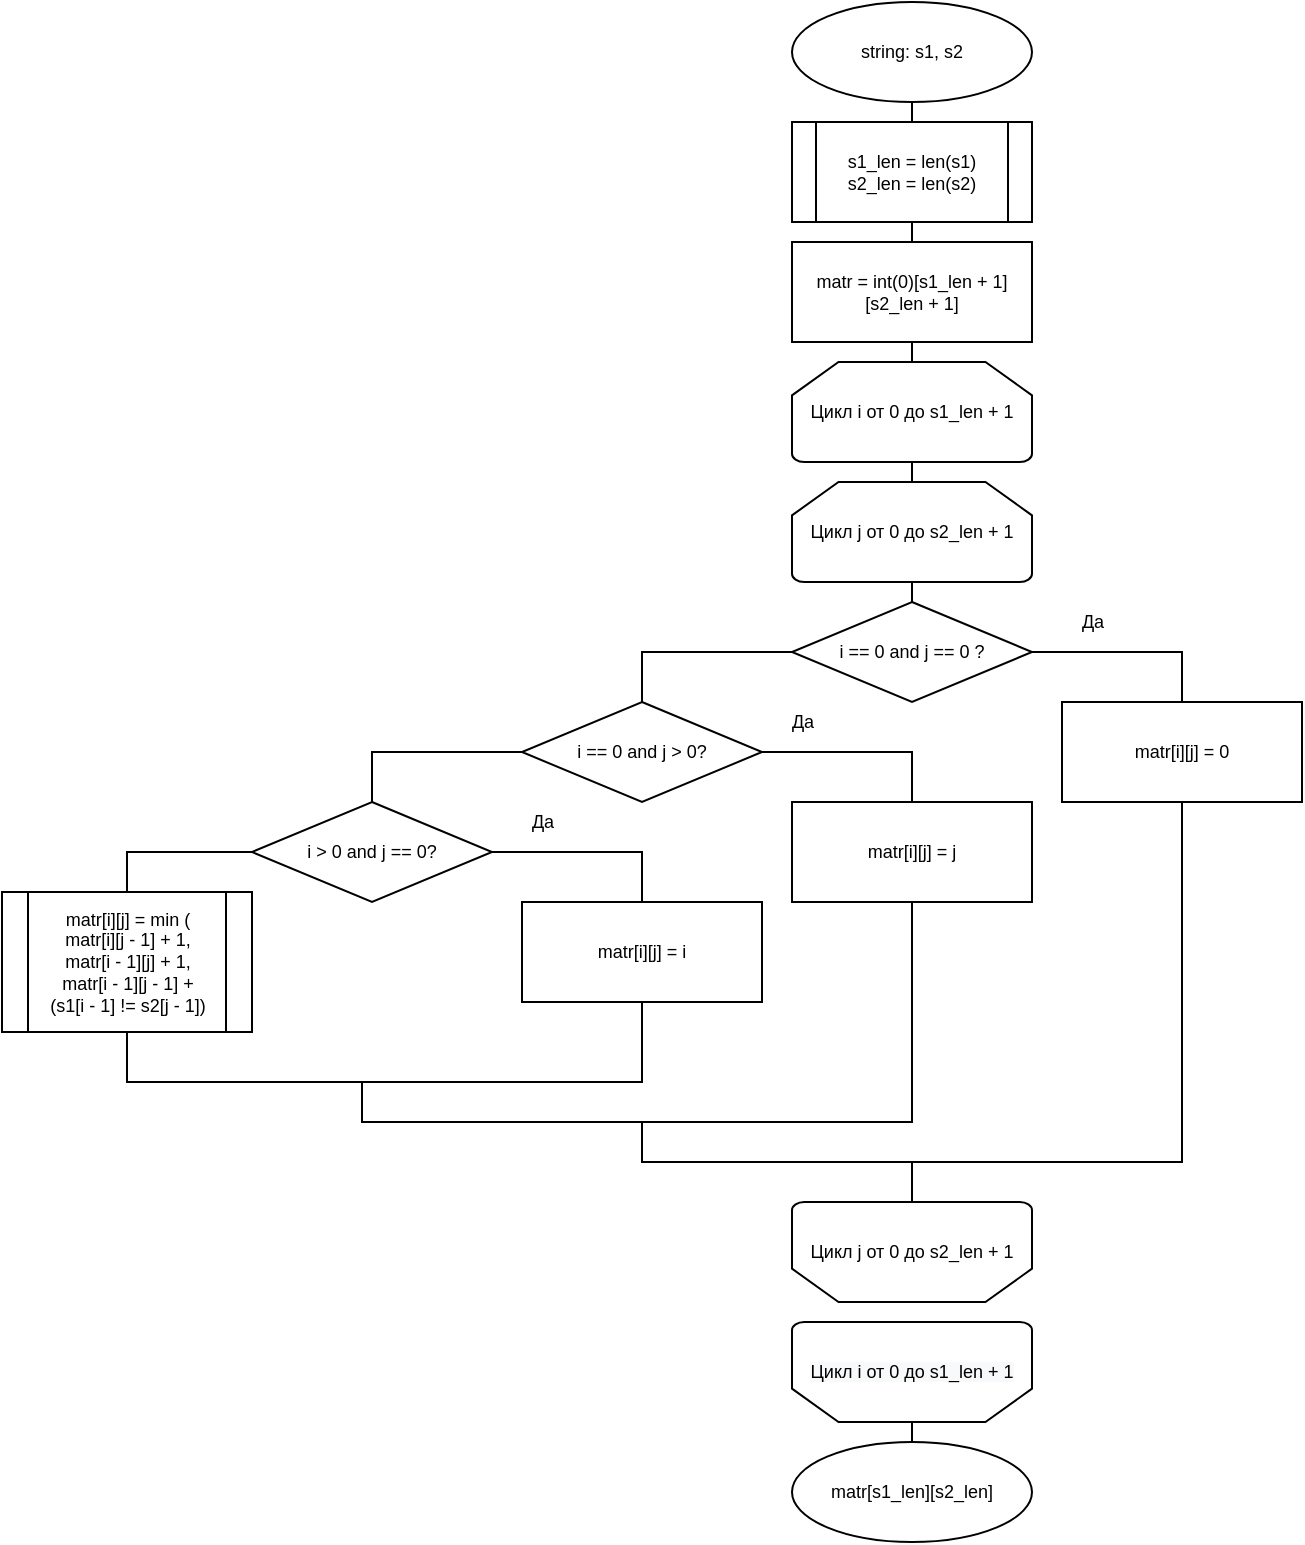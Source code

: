 <mxfile version="20.4.0" type="device" pages="4"><diagram id="HmvC9kez2Muzj7afJFba" name="l"><mxGraphModel dx="862" dy="1180" grid="1" gridSize="10" guides="1" tooltips="1" connect="1" arrows="1" fold="1" page="1" pageScale="1" pageWidth="827" pageHeight="1169" math="0" shadow="0"><root><mxCell id="0"/><mxCell id="1" parent="0"/><mxCell id="B4gknTY8JxjXSTLJaj7V-1" value="string: s1, s2" style="ellipse;whiteSpace=wrap;html=1;fontSize=9;" vertex="1" parent="1"><mxGeometry x="445" y="60" width="120" height="50" as="geometry"/></mxCell><mxCell id="B4gknTY8JxjXSTLJaj7V-2" style="edgeStyle=orthogonalEdgeStyle;rounded=0;orthogonalLoop=1;jettySize=auto;html=1;entryX=0.5;entryY=0;entryDx=0;entryDy=0;endArrow=none;endFill=0;fontSize=9;" edge="1" parent="1" source="B4gknTY8JxjXSTLJaj7V-3" target="B4gknTY8JxjXSTLJaj7V-4"><mxGeometry relative="1" as="geometry"/></mxCell><mxCell id="B4gknTY8JxjXSTLJaj7V-3" value="i == 0 and j&amp;nbsp;== 0 ?" style="rhombus;whiteSpace=wrap;html=1;fontSize=9;" vertex="1" parent="1"><mxGeometry x="445" y="360" width="120" height="50" as="geometry"/></mxCell><mxCell id="B4gknTY8JxjXSTLJaj7V-4" value="i == 0 and j &amp;gt; 0?" style="rhombus;whiteSpace=wrap;html=1;fontSize=9;" vertex="1" parent="1"><mxGeometry x="310" y="410" width="120" height="50" as="geometry"/></mxCell><mxCell id="B4gknTY8JxjXSTLJaj7V-5" value="matr[i][j]&amp;nbsp;= 0" style="rounded=0;whiteSpace=wrap;html=1;fontSize=9;" vertex="1" parent="1"><mxGeometry x="580" y="410" width="120" height="50" as="geometry"/></mxCell><mxCell id="B4gknTY8JxjXSTLJaj7V-6" value="matr[i][j]&amp;nbsp;= j" style="rounded=0;whiteSpace=wrap;html=1;fontSize=9;" vertex="1" parent="1"><mxGeometry x="445" y="460" width="120" height="50" as="geometry"/></mxCell><mxCell id="B4gknTY8JxjXSTLJaj7V-7" value="i &amp;gt; 0 and j&amp;nbsp;== 0?" style="rhombus;whiteSpace=wrap;html=1;fontSize=9;" vertex="1" parent="1"><mxGeometry x="175" y="460" width="120" height="50" as="geometry"/></mxCell><mxCell id="B4gknTY8JxjXSTLJaj7V-8" value="matr[i][j] = i" style="rounded=0;whiteSpace=wrap;html=1;fontSize=9;" vertex="1" parent="1"><mxGeometry x="310" y="510" width="120" height="50" as="geometry"/></mxCell><mxCell id="VLWC48vnm1ez3_X85vS4-1" style="edgeStyle=orthogonalEdgeStyle;rounded=0;orthogonalLoop=1;jettySize=auto;html=1;exitX=0.5;exitY=1;exitDx=0;exitDy=0;endArrow=none;endFill=0;" edge="1" parent="1" source="B4gknTY8JxjXSTLJaj7V-9"><mxGeometry relative="1" as="geometry"><mxPoint x="210" y="600" as="targetPoint"/><Array as="points"><mxPoint x="112" y="600"/></Array></mxGeometry></mxCell><mxCell id="B4gknTY8JxjXSTLJaj7V-9" value="matr[i][j] = min (&lt;br style=&quot;font-size: 9px;&quot;&gt;matr[i][j - 1] + 1,&lt;br style=&quot;font-size: 9px;&quot;&gt;matr[i - 1][j]&amp;nbsp;+ 1,&lt;br style=&quot;font-size: 9px;&quot;&gt;matr[i - 1][j - 1] +&lt;br style=&quot;font-size: 9px;&quot;&gt;(s1[i - 1] != s2[j - 1])" style="shape=process;whiteSpace=wrap;html=1;backgroundOutline=1;fontSize=9;" vertex="1" parent="1"><mxGeometry x="50" y="505" width="125" height="70" as="geometry"/></mxCell><mxCell id="B4gknTY8JxjXSTLJaj7V-10" value="" style="endArrow=none;html=1;entryX=0.5;entryY=1;entryDx=0;entryDy=0;exitX=0.5;exitY=0;exitDx=0;exitDy=0;edgeStyle=orthogonalEdgeStyle;fontSize=9;" edge="1" parent="1" source="B4gknTY8JxjXSTLJaj7V-11"><mxGeometry width="50" height="50" relative="1" as="geometry"><mxPoint x="505" y="240" as="sourcePoint"/><mxPoint x="505" y="110" as="targetPoint"/></mxGeometry></mxCell><mxCell id="B4gknTY8JxjXSTLJaj7V-11" value="s1_len = len(s1)&lt;br style=&quot;font-size: 9px;&quot;&gt;s2_len = len(s2)" style="shape=process;whiteSpace=wrap;html=1;backgroundOutline=1;fontSize=9;" vertex="1" parent="1"><mxGeometry x="445" y="120" width="120" height="50" as="geometry"/></mxCell><mxCell id="B4gknTY8JxjXSTLJaj7V-12" value="" style="endArrow=none;html=1;entryX=0.5;entryY=1;entryDx=0;entryDy=0;exitX=0.5;exitY=0;exitDx=0;exitDy=0;edgeStyle=orthogonalEdgeStyle;fontSize=9;" edge="1" parent="1" source="B4gknTY8JxjXSTLJaj7V-27" target="B4gknTY8JxjXSTLJaj7V-11"><mxGeometry width="50" height="50" relative="1" as="geometry"><mxPoint x="505" y="240" as="sourcePoint"/><mxPoint x="505" y="170" as="targetPoint"/></mxGeometry></mxCell><mxCell id="B4gknTY8JxjXSTLJaj7V-13" value="matr[s1_len][s2_len]" style="ellipse;whiteSpace=wrap;html=1;fontSize=9;" vertex="1" parent="1"><mxGeometry x="445" y="780" width="120" height="50" as="geometry"/></mxCell><mxCell id="B4gknTY8JxjXSTLJaj7V-14" style="edgeStyle=orthogonalEdgeStyle;rounded=0;orthogonalLoop=1;jettySize=auto;html=1;entryX=0.5;entryY=0;entryDx=0;entryDy=0;endArrow=none;endFill=0;exitX=0;exitY=0.5;exitDx=0;exitDy=0;fontSize=9;" edge="1" parent="1" source="B4gknTY8JxjXSTLJaj7V-4" target="B4gknTY8JxjXSTLJaj7V-7"><mxGeometry relative="1" as="geometry"><mxPoint x="455" y="395" as="sourcePoint"/><mxPoint x="380" y="420" as="targetPoint"/></mxGeometry></mxCell><mxCell id="B4gknTY8JxjXSTLJaj7V-15" style="edgeStyle=orthogonalEdgeStyle;rounded=0;orthogonalLoop=1;jettySize=auto;html=1;entryX=0.5;entryY=0;entryDx=0;entryDy=0;endArrow=none;endFill=0;exitX=0;exitY=0.5;exitDx=0;exitDy=0;fontSize=9;" edge="1" parent="1" source="B4gknTY8JxjXSTLJaj7V-7" target="B4gknTY8JxjXSTLJaj7V-9"><mxGeometry relative="1" as="geometry"><mxPoint x="465" y="405" as="sourcePoint"/><mxPoint x="390" y="430" as="targetPoint"/></mxGeometry></mxCell><mxCell id="B4gknTY8JxjXSTLJaj7V-16" style="edgeStyle=orthogonalEdgeStyle;rounded=0;orthogonalLoop=1;jettySize=auto;html=1;entryX=0.5;entryY=0;entryDx=0;entryDy=0;endArrow=none;endFill=0;exitX=1;exitY=0.5;exitDx=0;exitDy=0;fontSize=9;" edge="1" parent="1" source="B4gknTY8JxjXSTLJaj7V-3" target="B4gknTY8JxjXSTLJaj7V-5"><mxGeometry relative="1" as="geometry"><mxPoint x="475" y="415" as="sourcePoint"/><mxPoint x="400" y="440" as="targetPoint"/></mxGeometry></mxCell><mxCell id="B4gknTY8JxjXSTLJaj7V-17" style="edgeStyle=orthogonalEdgeStyle;rounded=0;orthogonalLoop=1;jettySize=auto;html=1;entryX=1;entryY=0.5;entryDx=0;entryDy=0;endArrow=none;endFill=0;exitX=0.5;exitY=0;exitDx=0;exitDy=0;fontSize=9;" edge="1" parent="1" source="B4gknTY8JxjXSTLJaj7V-6" target="B4gknTY8JxjXSTLJaj7V-4"><mxGeometry relative="1" as="geometry"><mxPoint x="485" y="425" as="sourcePoint"/><mxPoint x="410" y="450" as="targetPoint"/></mxGeometry></mxCell><mxCell id="B4gknTY8JxjXSTLJaj7V-18" style="edgeStyle=orthogonalEdgeStyle;rounded=0;orthogonalLoop=1;jettySize=auto;html=1;entryX=1;entryY=0.5;entryDx=0;entryDy=0;endArrow=none;endFill=0;exitX=0.5;exitY=0;exitDx=0;exitDy=0;fontSize=9;" edge="1" parent="1" source="B4gknTY8JxjXSTLJaj7V-8" target="B4gknTY8JxjXSTLJaj7V-7"><mxGeometry relative="1" as="geometry"><mxPoint x="495" y="435" as="sourcePoint"/><mxPoint x="420" y="460" as="targetPoint"/></mxGeometry></mxCell><mxCell id="B4gknTY8JxjXSTLJaj7V-19" style="edgeStyle=orthogonalEdgeStyle;rounded=0;orthogonalLoop=1;jettySize=auto;html=1;endArrow=none;endFill=0;exitX=0.5;exitY=1;exitDx=0;exitDy=0;fontSize=9;" edge="1" parent="1" source="B4gknTY8JxjXSTLJaj7V-6"><mxGeometry relative="1" as="geometry"><mxPoint x="545" y="485" as="sourcePoint"/><mxPoint x="230" y="600" as="targetPoint"/><Array as="points"><mxPoint x="505" y="620"/></Array></mxGeometry></mxCell><mxCell id="B4gknTY8JxjXSTLJaj7V-20" style="edgeStyle=orthogonalEdgeStyle;rounded=0;orthogonalLoop=1;jettySize=auto;html=1;entryX=0.5;entryY=1;entryDx=0;entryDy=0;endArrow=none;endFill=0;fontSize=9;" edge="1" parent="1" target="B4gknTY8JxjXSTLJaj7V-8"><mxGeometry relative="1" as="geometry"><mxPoint x="205" y="600" as="sourcePoint"/><mxPoint x="480" y="520" as="targetPoint"/><Array as="points"><mxPoint x="370" y="600"/></Array></mxGeometry></mxCell><mxCell id="B4gknTY8JxjXSTLJaj7V-22" style="edgeStyle=orthogonalEdgeStyle;rounded=0;orthogonalLoop=1;jettySize=auto;html=1;endArrow=none;endFill=0;exitX=0.5;exitY=1;exitDx=0;exitDy=0;fontSize=9;" edge="1" parent="1" source="B4gknTY8JxjXSTLJaj7V-5"><mxGeometry relative="1" as="geometry"><mxPoint x="585" y="525" as="sourcePoint"/><mxPoint x="410" y="620" as="targetPoint"/><Array as="points"><mxPoint x="640" y="640"/><mxPoint x="370" y="640"/><mxPoint x="370" y="620"/></Array></mxGeometry></mxCell><mxCell id="B4gknTY8JxjXSTLJaj7V-23" value="Да" style="text;html=1;align=center;verticalAlign=middle;resizable=0;points=[];autosize=1;fontSize=9;" vertex="1" parent="1"><mxGeometry x="580" y="360" width="30" height="20" as="geometry"/></mxCell><mxCell id="B4gknTY8JxjXSTLJaj7V-24" value="Да" style="text;html=1;align=center;verticalAlign=middle;resizable=0;points=[];autosize=1;fontSize=9;" vertex="1" parent="1"><mxGeometry x="435" y="410" width="30" height="20" as="geometry"/></mxCell><mxCell id="B4gknTY8JxjXSTLJaj7V-25" value="Да" style="text;html=1;align=center;verticalAlign=middle;resizable=0;points=[];autosize=1;fontSize=9;" vertex="1" parent="1"><mxGeometry x="305" y="460" width="30" height="20" as="geometry"/></mxCell><mxCell id="VLWC48vnm1ez3_X85vS4-2" style="edgeStyle=orthogonalEdgeStyle;rounded=0;orthogonalLoop=1;jettySize=auto;html=1;exitX=0.5;exitY=1;exitDx=0;exitDy=0;exitPerimeter=0;endArrow=none;endFill=0;" edge="1" parent="1" source="B4gknTY8JxjXSTLJaj7V-26"><mxGeometry relative="1" as="geometry"><mxPoint x="505" y="640" as="targetPoint"/></mxGeometry></mxCell><mxCell id="B4gknTY8JxjXSTLJaj7V-26" value="&lt;span&gt;Цикл j от 0 до s2_len + 1&lt;/span&gt;" style="strokeWidth=1;html=1;shape=mxgraph.flowchart.loop_limit;whiteSpace=wrap;direction=west;fontSize=9;" vertex="1" parent="1"><mxGeometry x="445" y="660" width="120" height="50" as="geometry"/></mxCell><mxCell id="B4gknTY8JxjXSTLJaj7V-27" value="matr = int(0)[s1_len + 1][s2_len + 1]" style="rounded=0;whiteSpace=wrap;html=1;fontSize=9;" vertex="1" parent="1"><mxGeometry x="445" y="180" width="120" height="50" as="geometry"/></mxCell><mxCell id="B4gknTY8JxjXSTLJaj7V-28" value="" style="endArrow=none;html=1;entryX=0.5;entryY=1;entryDx=0;entryDy=0;exitX=0.5;exitY=0;exitDx=0;exitDy=0;edgeStyle=orthogonalEdgeStyle;fontSize=9;" edge="1" parent="1" source="B4gknTY8JxjXSTLJaj7V-29" target="B4gknTY8JxjXSTLJaj7V-27"><mxGeometry width="50" height="50" relative="1" as="geometry"><mxPoint x="505" y="310" as="sourcePoint"/><mxPoint x="505" y="240" as="targetPoint"/></mxGeometry></mxCell><mxCell id="B4gknTY8JxjXSTLJaj7V-29" value="Цикл i от 0 до s1_len + 1" style="strokeWidth=1;html=1;shape=mxgraph.flowchart.loop_limit;whiteSpace=wrap;fontSize=9;" vertex="1" parent="1"><mxGeometry x="445" y="240" width="120" height="50" as="geometry"/></mxCell><mxCell id="B4gknTY8JxjXSTLJaj7V-30" value="" style="endArrow=none;html=1;entryX=0.5;entryY=1;entryDx=0;entryDy=0;exitX=0.5;exitY=0;exitDx=0;exitDy=0;edgeStyle=orthogonalEdgeStyle;fontSize=9;" edge="1" parent="1" source="B4gknTY8JxjXSTLJaj7V-31" target="B4gknTY8JxjXSTLJaj7V-29"><mxGeometry width="50" height="50" relative="1" as="geometry"><mxPoint x="640" y="300" as="sourcePoint"/><mxPoint x="505" y="230" as="targetPoint"/></mxGeometry></mxCell><mxCell id="B4gknTY8JxjXSTLJaj7V-31" value="Цикл j от 0 до s2_len + 1" style="strokeWidth=1;html=1;shape=mxgraph.flowchart.loop_limit;whiteSpace=wrap;fontSize=9;" vertex="1" parent="1"><mxGeometry x="445" y="300" width="120" height="50" as="geometry"/></mxCell><mxCell id="B4gknTY8JxjXSTLJaj7V-32" value="" style="endArrow=none;html=1;entryX=0.5;entryY=1;entryDx=0;entryDy=0;exitX=0.5;exitY=0;exitDx=0;exitDy=0;edgeStyle=orthogonalEdgeStyle;fontSize=9;" edge="1" parent="1" source="B4gknTY8JxjXSTLJaj7V-3" target="B4gknTY8JxjXSTLJaj7V-31"><mxGeometry width="50" height="50" relative="1" as="geometry"><mxPoint x="505" y="380" as="sourcePoint"/><mxPoint x="505" y="290" as="targetPoint"/></mxGeometry></mxCell><mxCell id="B4gknTY8JxjXSTLJaj7V-33" value="&lt;span style=&quot;font-family: Helvetica; font-size: 9px; font-style: normal; font-variant-ligatures: normal; font-variant-caps: normal; font-weight: 400; letter-spacing: normal; orphans: 2; text-align: center; text-indent: 0px; text-transform: none; widows: 2; word-spacing: 0px; -webkit-text-stroke-width: 0px; background-color: rgb(248, 249, 250); text-decoration-style: initial; text-decoration-color: initial; float: none; display: inline !important;&quot;&gt;Цикл i от 0 до s1_len + 1&lt;/span&gt;" style="strokeWidth=1;html=1;shape=mxgraph.flowchart.loop_limit;whiteSpace=wrap;direction=west;fontSize=9;" vertex="1" parent="1"><mxGeometry x="445" y="720" width="120" height="50" as="geometry"/></mxCell><mxCell id="B4gknTY8JxjXSTLJaj7V-34" style="edgeStyle=orthogonalEdgeStyle;rounded=0;orthogonalLoop=1;jettySize=auto;html=1;endArrow=none;endFill=0;fontSize=9;exitX=0.5;exitY=0;exitDx=0;exitDy=0;exitPerimeter=0;entryX=0.5;entryY=0;entryDx=0;entryDy=0;" edge="1" parent="1" source="B4gknTY8JxjXSTLJaj7V-33" target="B4gknTY8JxjXSTLJaj7V-13"><mxGeometry relative="1" as="geometry"><mxPoint x="440" y="325" as="sourcePoint"/><mxPoint x="390" y="926" as="targetPoint"/></mxGeometry></mxCell></root></mxGraphModel></diagram><diagram id="qGvaZprmm1kTfLuDHt00" name="dl"><mxGraphModel dx="790" dy="1082" grid="1" gridSize="10" guides="1" tooltips="1" connect="1" arrows="1" fold="1" page="1" pageScale="1" pageWidth="827" pageHeight="1169" math="0" shadow="0"><root><mxCell id="0"/><mxCell id="1" parent="0"/><mxCell id="axuDCd3XwEfQkm1JjnVt-1" value="string: s1, s2" style="ellipse;whiteSpace=wrap;html=1;fontSize=9;" vertex="1" parent="1"><mxGeometry x="495" y="70" width="120" height="50" as="geometry"/></mxCell><mxCell id="axuDCd3XwEfQkm1JjnVt-2" style="edgeStyle=orthogonalEdgeStyle;rounded=0;orthogonalLoop=1;jettySize=auto;html=1;entryX=0.5;entryY=0;entryDx=0;entryDy=0;endArrow=none;endFill=0;fontSize=9;" edge="1" parent="1" source="axuDCd3XwEfQkm1JjnVt-3" target="axuDCd3XwEfQkm1JjnVt-4"><mxGeometry relative="1" as="geometry"/></mxCell><mxCell id="axuDCd3XwEfQkm1JjnVt-3" value="i == 0 and j&amp;nbsp;== 0 ?" style="rhombus;whiteSpace=wrap;html=1;fontSize=9;" vertex="1" parent="1"><mxGeometry x="495" y="370" width="120" height="50" as="geometry"/></mxCell><mxCell id="axuDCd3XwEfQkm1JjnVt-4" value="i == 0 and j &amp;gt; 0?" style="rhombus;whiteSpace=wrap;html=1;fontSize=9;" vertex="1" parent="1"><mxGeometry x="360" y="420" width="120" height="50" as="geometry"/></mxCell><mxCell id="axuDCd3XwEfQkm1JjnVt-44" style="edgeStyle=orthogonalEdgeStyle;rounded=0;orthogonalLoop=1;jettySize=auto;html=1;exitX=0.5;exitY=1;exitDx=0;exitDy=0;endArrow=none;endFill=0;" edge="1" parent="1" source="axuDCd3XwEfQkm1JjnVt-5"><mxGeometry relative="1" as="geometry"><mxPoint x="500" y="810" as="targetPoint"/><Array as="points"><mxPoint x="690" y="830"/><mxPoint x="450" y="830"/><mxPoint x="450" y="810"/></Array></mxGeometry></mxCell><mxCell id="axuDCd3XwEfQkm1JjnVt-5" value="matr[i][j]&amp;nbsp;= 0" style="rounded=0;whiteSpace=wrap;html=1;fontSize=9;" vertex="1" parent="1"><mxGeometry x="630" y="420" width="120" height="50" as="geometry"/></mxCell><mxCell id="axuDCd3XwEfQkm1JjnVt-6" value="matr[i][j]&amp;nbsp;= j" style="rounded=0;whiteSpace=wrap;html=1;fontSize=9;" vertex="1" parent="1"><mxGeometry x="495" y="470" width="120" height="50" as="geometry"/></mxCell><mxCell id="axuDCd3XwEfQkm1JjnVt-7" value="i &amp;gt; 0 and j&amp;nbsp;== 0?" style="rhombus;whiteSpace=wrap;html=1;fontSize=9;" vertex="1" parent="1"><mxGeometry x="225" y="470" width="120" height="50" as="geometry"/></mxCell><mxCell id="axuDCd3XwEfQkm1JjnVt-43" style="edgeStyle=orthogonalEdgeStyle;rounded=0;orthogonalLoop=1;jettySize=auto;html=1;exitX=0.5;exitY=1;exitDx=0;exitDy=0;endArrow=none;endFill=0;" edge="1" parent="1" source="axuDCd3XwEfQkm1JjnVt-8"><mxGeometry relative="1" as="geometry"><mxPoint x="160.0" y="760" as="targetPoint"/><Array as="points"><mxPoint x="420" y="790"/><mxPoint x="160" y="790"/></Array></mxGeometry></mxCell><mxCell id="axuDCd3XwEfQkm1JjnVt-8" value="matr[i][j] = i" style="rounded=0;whiteSpace=wrap;html=1;fontSize=9;" vertex="1" parent="1"><mxGeometry x="360" y="520" width="120" height="50" as="geometry"/></mxCell><mxCell id="axuDCd3XwEfQkm1JjnVt-37" style="edgeStyle=orthogonalEdgeStyle;rounded=0;orthogonalLoop=1;jettySize=auto;html=1;exitX=0.5;exitY=1;exitDx=0;exitDy=0;entryX=0.5;entryY=0;entryDx=0;entryDy=0;endArrow=none;endFill=0;" edge="1" parent="1" source="axuDCd3XwEfQkm1JjnVt-9" target="axuDCd3XwEfQkm1JjnVt-35"><mxGeometry relative="1" as="geometry"/></mxCell><mxCell id="axuDCd3XwEfQkm1JjnVt-9" value="matr[i][j] = min (&lt;br style=&quot;font-size: 9px;&quot;&gt;matr[i][j - 1] + 1,&lt;br style=&quot;font-size: 9px;&quot;&gt;matr[i - 1][j]&amp;nbsp;+ 1,&lt;br style=&quot;font-size: 9px;&quot;&gt;matr[i - 1][j - 1] +&lt;br style=&quot;font-size: 9px;&quot;&gt;(s1[i - 1] != s2[j - 1])" style="shape=process;whiteSpace=wrap;html=1;backgroundOutline=1;fontSize=9;" vertex="1" parent="1"><mxGeometry x="100" y="515" width="125" height="70" as="geometry"/></mxCell><mxCell id="axuDCd3XwEfQkm1JjnVt-10" value="" style="endArrow=none;html=1;entryX=0.5;entryY=1;entryDx=0;entryDy=0;exitX=0.5;exitY=0;exitDx=0;exitDy=0;edgeStyle=orthogonalEdgeStyle;fontSize=9;" edge="1" parent="1" source="axuDCd3XwEfQkm1JjnVt-11"><mxGeometry width="50" height="50" relative="1" as="geometry"><mxPoint x="555" y="250" as="sourcePoint"/><mxPoint x="555" y="120" as="targetPoint"/></mxGeometry></mxCell><mxCell id="axuDCd3XwEfQkm1JjnVt-11" value="s1_len = len(s1)&lt;br style=&quot;font-size: 9px;&quot;&gt;s2_len = len(s2)" style="shape=process;whiteSpace=wrap;html=1;backgroundOutline=1;fontSize=9;" vertex="1" parent="1"><mxGeometry x="495" y="130" width="120" height="50" as="geometry"/></mxCell><mxCell id="axuDCd3XwEfQkm1JjnVt-12" value="" style="endArrow=none;html=1;entryX=0.5;entryY=1;entryDx=0;entryDy=0;exitX=0.5;exitY=0;exitDx=0;exitDy=0;edgeStyle=orthogonalEdgeStyle;fontSize=9;" edge="1" parent="1" source="axuDCd3XwEfQkm1JjnVt-27" target="axuDCd3XwEfQkm1JjnVt-11"><mxGeometry width="50" height="50" relative="1" as="geometry"><mxPoint x="555" y="250" as="sourcePoint"/><mxPoint x="555" y="180" as="targetPoint"/></mxGeometry></mxCell><mxCell id="axuDCd3XwEfQkm1JjnVt-13" value="matr[s1_len][s2_len]" style="ellipse;whiteSpace=wrap;html=1;fontSize=9;" vertex="1" parent="1"><mxGeometry x="495" y="980" width="120" height="50" as="geometry"/></mxCell><mxCell id="axuDCd3XwEfQkm1JjnVt-14" style="edgeStyle=orthogonalEdgeStyle;rounded=0;orthogonalLoop=1;jettySize=auto;html=1;entryX=0.5;entryY=0;entryDx=0;entryDy=0;endArrow=none;endFill=0;exitX=0;exitY=0.5;exitDx=0;exitDy=0;fontSize=9;" edge="1" parent="1" source="axuDCd3XwEfQkm1JjnVt-4" target="axuDCd3XwEfQkm1JjnVt-7"><mxGeometry relative="1" as="geometry"><mxPoint x="505" y="405" as="sourcePoint"/><mxPoint x="430" y="430" as="targetPoint"/></mxGeometry></mxCell><mxCell id="axuDCd3XwEfQkm1JjnVt-15" style="edgeStyle=orthogonalEdgeStyle;rounded=0;orthogonalLoop=1;jettySize=auto;html=1;entryX=0.5;entryY=0;entryDx=0;entryDy=0;endArrow=none;endFill=0;exitX=0;exitY=0.5;exitDx=0;exitDy=0;fontSize=9;" edge="1" parent="1" source="axuDCd3XwEfQkm1JjnVt-7" target="axuDCd3XwEfQkm1JjnVt-9"><mxGeometry relative="1" as="geometry"><mxPoint x="515" y="415" as="sourcePoint"/><mxPoint x="440" y="440" as="targetPoint"/></mxGeometry></mxCell><mxCell id="axuDCd3XwEfQkm1JjnVt-16" style="edgeStyle=orthogonalEdgeStyle;rounded=0;orthogonalLoop=1;jettySize=auto;html=1;entryX=0.5;entryY=0;entryDx=0;entryDy=0;endArrow=none;endFill=0;exitX=1;exitY=0.5;exitDx=0;exitDy=0;fontSize=9;" edge="1" parent="1" source="axuDCd3XwEfQkm1JjnVt-3" target="axuDCd3XwEfQkm1JjnVt-5"><mxGeometry relative="1" as="geometry"><mxPoint x="525" y="425" as="sourcePoint"/><mxPoint x="450" y="450" as="targetPoint"/></mxGeometry></mxCell><mxCell id="axuDCd3XwEfQkm1JjnVt-17" style="edgeStyle=orthogonalEdgeStyle;rounded=0;orthogonalLoop=1;jettySize=auto;html=1;entryX=1;entryY=0.5;entryDx=0;entryDy=0;endArrow=none;endFill=0;exitX=0.5;exitY=0;exitDx=0;exitDy=0;fontSize=9;" edge="1" parent="1" source="axuDCd3XwEfQkm1JjnVt-6" target="axuDCd3XwEfQkm1JjnVt-4"><mxGeometry relative="1" as="geometry"><mxPoint x="535" y="435" as="sourcePoint"/><mxPoint x="460" y="460" as="targetPoint"/></mxGeometry></mxCell><mxCell id="axuDCd3XwEfQkm1JjnVt-18" style="edgeStyle=orthogonalEdgeStyle;rounded=0;orthogonalLoop=1;jettySize=auto;html=1;entryX=1;entryY=0.5;entryDx=0;entryDy=0;endArrow=none;endFill=0;exitX=0.5;exitY=0;exitDx=0;exitDy=0;fontSize=9;" edge="1" parent="1" source="axuDCd3XwEfQkm1JjnVt-8" target="axuDCd3XwEfQkm1JjnVt-7"><mxGeometry relative="1" as="geometry"><mxPoint x="545" y="445" as="sourcePoint"/><mxPoint x="470" y="470" as="targetPoint"/></mxGeometry></mxCell><mxCell id="axuDCd3XwEfQkm1JjnVt-19" style="edgeStyle=orthogonalEdgeStyle;rounded=0;orthogonalLoop=1;jettySize=auto;html=1;endArrow=none;endFill=0;exitX=0.5;exitY=1;exitDx=0;exitDy=0;fontSize=9;" edge="1" parent="1" source="axuDCd3XwEfQkm1JjnVt-6"><mxGeometry relative="1" as="geometry"><mxPoint x="595" y="495" as="sourcePoint"/><mxPoint x="320" y="790" as="targetPoint"/><Array as="points"><mxPoint x="555" y="810"/><mxPoint x="320" y="810"/></Array></mxGeometry></mxCell><mxCell id="axuDCd3XwEfQkm1JjnVt-23" value="Да" style="text;html=1;align=center;verticalAlign=middle;resizable=0;points=[];autosize=1;fontSize=9;" vertex="1" parent="1"><mxGeometry x="630" y="370" width="30" height="20" as="geometry"/></mxCell><mxCell id="axuDCd3XwEfQkm1JjnVt-24" value="Да" style="text;html=1;align=center;verticalAlign=middle;resizable=0;points=[];autosize=1;fontSize=9;" vertex="1" parent="1"><mxGeometry x="485" y="420" width="30" height="20" as="geometry"/></mxCell><mxCell id="axuDCd3XwEfQkm1JjnVt-25" value="Да" style="text;html=1;align=center;verticalAlign=middle;resizable=0;points=[];autosize=1;fontSize=9;" vertex="1" parent="1"><mxGeometry x="355" y="470" width="30" height="20" as="geometry"/></mxCell><mxCell id="axuDCd3XwEfQkm1JjnVt-45" style="edgeStyle=orthogonalEdgeStyle;rounded=0;orthogonalLoop=1;jettySize=auto;html=1;exitX=0.5;exitY=1;exitDx=0;exitDy=0;exitPerimeter=0;endArrow=none;endFill=0;" edge="1" parent="1" source="axuDCd3XwEfQkm1JjnVt-26"><mxGeometry relative="1" as="geometry"><mxPoint x="555.222" y="830" as="targetPoint"/></mxGeometry></mxCell><mxCell id="axuDCd3XwEfQkm1JjnVt-26" value="&lt;span&gt;Цикл j от 0 до s2_len + 1&lt;/span&gt;" style="strokeWidth=1;html=1;shape=mxgraph.flowchart.loop_limit;whiteSpace=wrap;direction=west;fontSize=9;" vertex="1" parent="1"><mxGeometry x="495" y="860" width="120" height="50" as="geometry"/></mxCell><mxCell id="axuDCd3XwEfQkm1JjnVt-27" value="matr = int(0)[s1_len + 1][s2_len + 1]" style="rounded=0;whiteSpace=wrap;html=1;fontSize=9;" vertex="1" parent="1"><mxGeometry x="495" y="190" width="120" height="50" as="geometry"/></mxCell><mxCell id="axuDCd3XwEfQkm1JjnVt-28" value="" style="endArrow=none;html=1;entryX=0.5;entryY=1;entryDx=0;entryDy=0;exitX=0.5;exitY=0;exitDx=0;exitDy=0;edgeStyle=orthogonalEdgeStyle;fontSize=9;" edge="1" parent="1" source="axuDCd3XwEfQkm1JjnVt-29" target="axuDCd3XwEfQkm1JjnVt-27"><mxGeometry width="50" height="50" relative="1" as="geometry"><mxPoint x="555" y="320" as="sourcePoint"/><mxPoint x="555" y="250" as="targetPoint"/></mxGeometry></mxCell><mxCell id="axuDCd3XwEfQkm1JjnVt-29" value="Цикл i от 0 до s1_len + 1" style="strokeWidth=1;html=1;shape=mxgraph.flowchart.loop_limit;whiteSpace=wrap;fontSize=9;" vertex="1" parent="1"><mxGeometry x="495" y="250" width="120" height="50" as="geometry"/></mxCell><mxCell id="axuDCd3XwEfQkm1JjnVt-30" value="" style="endArrow=none;html=1;entryX=0.5;entryY=1;entryDx=0;entryDy=0;exitX=0.5;exitY=0;exitDx=0;exitDy=0;edgeStyle=orthogonalEdgeStyle;fontSize=9;" edge="1" parent="1" source="axuDCd3XwEfQkm1JjnVt-31" target="axuDCd3XwEfQkm1JjnVt-29"><mxGeometry width="50" height="50" relative="1" as="geometry"><mxPoint x="690" y="310" as="sourcePoint"/><mxPoint x="555" y="240" as="targetPoint"/></mxGeometry></mxCell><mxCell id="axuDCd3XwEfQkm1JjnVt-31" value="Цикл j от 0 до s2_len + 1" style="strokeWidth=1;html=1;shape=mxgraph.flowchart.loop_limit;whiteSpace=wrap;fontSize=9;" vertex="1" parent="1"><mxGeometry x="495" y="310" width="120" height="50" as="geometry"/></mxCell><mxCell id="axuDCd3XwEfQkm1JjnVt-32" value="" style="endArrow=none;html=1;entryX=0.5;entryY=1;entryDx=0;entryDy=0;exitX=0.5;exitY=0;exitDx=0;exitDy=0;edgeStyle=orthogonalEdgeStyle;fontSize=9;" edge="1" parent="1" source="axuDCd3XwEfQkm1JjnVt-3" target="axuDCd3XwEfQkm1JjnVt-31"><mxGeometry width="50" height="50" relative="1" as="geometry"><mxPoint x="555" y="390" as="sourcePoint"/><mxPoint x="555" y="300" as="targetPoint"/></mxGeometry></mxCell><mxCell id="axuDCd3XwEfQkm1JjnVt-33" value="&lt;span style=&quot;font-family: Helvetica; font-size: 9px; font-style: normal; font-variant-ligatures: normal; font-variant-caps: normal; font-weight: 400; letter-spacing: normal; orphans: 2; text-align: center; text-indent: 0px; text-transform: none; widows: 2; word-spacing: 0px; -webkit-text-stroke-width: 0px; background-color: rgb(248, 249, 250); text-decoration-style: initial; text-decoration-color: initial; float: none; display: inline !important;&quot;&gt;Цикл i от 0 до s1_len + 1&lt;/span&gt;" style="strokeWidth=1;html=1;shape=mxgraph.flowchart.loop_limit;whiteSpace=wrap;direction=west;fontSize=9;" vertex="1" parent="1"><mxGeometry x="495" y="920" width="120" height="50" as="geometry"/></mxCell><mxCell id="axuDCd3XwEfQkm1JjnVt-34" style="edgeStyle=orthogonalEdgeStyle;rounded=0;orthogonalLoop=1;jettySize=auto;html=1;endArrow=none;endFill=0;fontSize=9;exitX=0.5;exitY=0;exitDx=0;exitDy=0;exitPerimeter=0;entryX=0.5;entryY=0;entryDx=0;entryDy=0;" edge="1" parent="1" source="axuDCd3XwEfQkm1JjnVt-33" target="axuDCd3XwEfQkm1JjnVt-13"><mxGeometry relative="1" as="geometry"><mxPoint x="490" y="525" as="sourcePoint"/><mxPoint x="440" y="1126" as="targetPoint"/></mxGeometry></mxCell><mxCell id="axuDCd3XwEfQkm1JjnVt-38" style="edgeStyle=orthogonalEdgeStyle;rounded=0;orthogonalLoop=1;jettySize=auto;html=1;exitX=1;exitY=0.5;exitDx=0;exitDy=0;entryX=0.5;entryY=0;entryDx=0;entryDy=0;endArrow=none;endFill=0;" edge="1" parent="1" source="axuDCd3XwEfQkm1JjnVt-35" target="axuDCd3XwEfQkm1JjnVt-36"><mxGeometry relative="1" as="geometry"/></mxCell><mxCell id="axuDCd3XwEfQkm1JjnVt-40" style="edgeStyle=orthogonalEdgeStyle;rounded=0;orthogonalLoop=1;jettySize=auto;html=1;exitX=0;exitY=0.5;exitDx=0;exitDy=0;endArrow=none;endFill=0;" edge="1" parent="1" source="axuDCd3XwEfQkm1JjnVt-35"><mxGeometry relative="1" as="geometry"><mxPoint x="160" y="760" as="targetPoint"/><Array as="points"><mxPoint x="60" y="650"/><mxPoint x="60" y="760"/><mxPoint x="160" y="760"/></Array></mxGeometry></mxCell><mxCell id="axuDCd3XwEfQkm1JjnVt-35" value="i&amp;gt;1 and j&amp;gt;1and&amp;nbsp;&lt;br style=&quot;font-size: 9px;&quot;&gt;(s1[-1], s1[-2]) == &lt;br style=&quot;font-size: 9px;&quot;&gt;(s2[-2],s2[-1])" style="rhombus;whiteSpace=wrap;html=1;fontSize=9;" vertex="1" parent="1"><mxGeometry x="100" y="620" width="120" height="60" as="geometry"/></mxCell><mxCell id="axuDCd3XwEfQkm1JjnVt-41" style="edgeStyle=orthogonalEdgeStyle;rounded=0;orthogonalLoop=1;jettySize=auto;html=1;exitX=0.5;exitY=1;exitDx=0;exitDy=0;endArrow=none;endFill=0;" edge="1" parent="1" source="axuDCd3XwEfQkm1JjnVt-36"><mxGeometry relative="1" as="geometry"><mxPoint x="160" y="760" as="targetPoint"/><Array as="points"><mxPoint x="280" y="760"/></Array></mxGeometry></mxCell><mxCell id="axuDCd3XwEfQkm1JjnVt-36" value="matr[i][j]&amp;nbsp;= min( matr[i][j],&lt;br style=&quot;font-size: 9px&quot;&gt;matr[i - 2][j - 2]&amp;nbsp;&amp;nbsp;+ 1)" style="rounded=0;whiteSpace=wrap;html=1;fontSize=9;" vertex="1" parent="1"><mxGeometry x="220" y="680" width="120" height="50" as="geometry"/></mxCell><mxCell id="axuDCd3XwEfQkm1JjnVt-39" value="Да" style="text;html=1;align=center;verticalAlign=middle;resizable=0;points=[];autosize=1;fontSize=9;" vertex="1" parent="1"><mxGeometry x="230" y="630" width="30" height="20" as="geometry"/></mxCell></root></mxGraphModel></diagram><diagram id="t1NBO451yNGgJIE-6PpV" name="rdl"><mxGraphModel dx="677" dy="927" grid="1" gridSize="10" guides="1" tooltips="1" connect="1" arrows="1" fold="1" page="1" pageScale="1" pageWidth="827" pageHeight="1169" math="0" shadow="0"><root><mxCell id="0"/><mxCell id="1" parent="0"/><mxCell id="39MM2Udb6IKGW5tiUDVr-1" value="string: s1, s2" style="ellipse;whiteSpace=wrap;html=1;fontSize=9;" vertex="1" parent="1"><mxGeometry x="495" y="180" width="120" height="50" as="geometry"/></mxCell><mxCell id="39MM2Udb6IKGW5tiUDVr-2" style="edgeStyle=orthogonalEdgeStyle;rounded=0;orthogonalLoop=1;jettySize=auto;html=1;entryX=0.5;entryY=0;entryDx=0;entryDy=0;endArrow=none;endFill=0;fontSize=9;" edge="1" parent="1" source="39MM2Udb6IKGW5tiUDVr-3" target="39MM2Udb6IKGW5tiUDVr-4"><mxGeometry relative="1" as="geometry"/></mxCell><mxCell id="39MM2Udb6IKGW5tiUDVr-3" value="i == 0 and j&amp;nbsp;== 0 ?" style="rhombus;whiteSpace=wrap;html=1;fontSize=9;" vertex="1" parent="1"><mxGeometry x="495" y="370" width="120" height="50" as="geometry"/></mxCell><mxCell id="39MM2Udb6IKGW5tiUDVr-4" value="i == 0 and j &amp;gt; 0?" style="rhombus;whiteSpace=wrap;html=1;fontSize=9;" vertex="1" parent="1"><mxGeometry x="360" y="420" width="120" height="50" as="geometry"/></mxCell><mxCell id="39MM2Udb6IKGW5tiUDVr-5" style="edgeStyle=orthogonalEdgeStyle;rounded=0;orthogonalLoop=1;jettySize=auto;html=1;exitX=0.5;exitY=1;exitDx=0;exitDy=0;endArrow=none;endFill=0;" edge="1" parent="1" source="39MM2Udb6IKGW5tiUDVr-6"><mxGeometry relative="1" as="geometry"><mxPoint x="450" y="800" as="targetPoint"/><Array as="points"><mxPoint x="690" y="820"/><mxPoint x="450" y="820"/></Array></mxGeometry></mxCell><mxCell id="39MM2Udb6IKGW5tiUDVr-6" value="result = 0" style="rounded=0;whiteSpace=wrap;html=1;fontSize=9;" vertex="1" parent="1"><mxGeometry x="630" y="420" width="120" height="50" as="geometry"/></mxCell><mxCell id="39MM2Udb6IKGW5tiUDVr-7" value="result = j" style="rounded=0;whiteSpace=wrap;html=1;fontSize=9;" vertex="1" parent="1"><mxGeometry x="495" y="470" width="120" height="50" as="geometry"/></mxCell><mxCell id="39MM2Udb6IKGW5tiUDVr-8" value="i &amp;gt; 0 and j&amp;nbsp;== 0?" style="rhombus;whiteSpace=wrap;html=1;fontSize=9;" vertex="1" parent="1"><mxGeometry x="225" y="470" width="120" height="50" as="geometry"/></mxCell><mxCell id="39MM2Udb6IKGW5tiUDVr-9" style="edgeStyle=orthogonalEdgeStyle;rounded=0;orthogonalLoop=1;jettySize=auto;html=1;exitX=0.5;exitY=1;exitDx=0;exitDy=0;endArrow=none;endFill=0;" edge="1" parent="1" source="39MM2Udb6IKGW5tiUDVr-10"><mxGeometry relative="1" as="geometry"><mxPoint x="160" y="760.0" as="targetPoint"/><Array as="points"><mxPoint x="420" y="780"/><mxPoint x="160" y="780"/></Array></mxGeometry></mxCell><mxCell id="39MM2Udb6IKGW5tiUDVr-10" value="result = i" style="rounded=0;whiteSpace=wrap;html=1;fontSize=9;" vertex="1" parent="1"><mxGeometry x="360" y="520" width="120" height="50" as="geometry"/></mxCell><mxCell id="39MM2Udb6IKGW5tiUDVr-11" style="edgeStyle=orthogonalEdgeStyle;rounded=0;orthogonalLoop=1;jettySize=auto;html=1;exitX=0.5;exitY=1;exitDx=0;exitDy=0;entryX=0.5;entryY=0;entryDx=0;entryDy=0;endArrow=none;endFill=0;" edge="1" parent="1" source="39MM2Udb6IKGW5tiUDVr-12" target="39MM2Udb6IKGW5tiUDVr-38"><mxGeometry relative="1" as="geometry"/></mxCell><mxCell id="39MM2Udb6IKGW5tiUDVr-12" value="result = min (&lt;br&gt;d_l(s1, s2[:-1]) + 1,&lt;br&gt;d_l(s1[:-1], s2) + 1,&lt;br&gt;d_l(s1[:-1], s2[:-1]) +&lt;br&gt;(s1[-1] != s2[-1])" style="shape=process;whiteSpace=wrap;html=1;backgroundOutline=1;fontSize=9;" vertex="1" parent="1"><mxGeometry x="100" y="515" width="125" height="70" as="geometry"/></mxCell><mxCell id="39MM2Udb6IKGW5tiUDVr-13" value="" style="endArrow=none;html=1;entryX=0.5;entryY=1;entryDx=0;entryDy=0;exitX=0.5;exitY=0;exitDx=0;exitDy=0;edgeStyle=orthogonalEdgeStyle;fontSize=9;" edge="1" parent="1" source="39MM2Udb6IKGW5tiUDVr-14"><mxGeometry width="50" height="50" relative="1" as="geometry"><mxPoint x="555" y="360" as="sourcePoint"/><mxPoint x="555" y="230" as="targetPoint"/></mxGeometry></mxCell><mxCell id="39MM2Udb6IKGW5tiUDVr-14" value="i = len(s1)&lt;br style=&quot;font-size: 9px;&quot;&gt;j = len(s2)" style="shape=process;whiteSpace=wrap;html=1;backgroundOutline=1;fontSize=9;" vertex="1" parent="1"><mxGeometry x="495" y="240" width="120" height="50" as="geometry"/></mxCell><mxCell id="39MM2Udb6IKGW5tiUDVr-15" value="" style="endArrow=none;html=1;entryX=0.5;entryY=1;entryDx=0;entryDy=0;exitX=0.5;exitY=0;exitDx=0;exitDy=0;edgeStyle=orthogonalEdgeStyle;fontSize=9;" edge="1" parent="1" source="39MM2Udb6IKGW5tiUDVr-28" target="39MM2Udb6IKGW5tiUDVr-14"><mxGeometry width="50" height="50" relative="1" as="geometry"><mxPoint x="555" y="360" as="sourcePoint"/><mxPoint x="555" y="290" as="targetPoint"/></mxGeometry></mxCell><mxCell id="39MM2Udb6IKGW5tiUDVr-16" value="result" style="ellipse;whiteSpace=wrap;html=1;fontSize=9;" vertex="1" parent="1"><mxGeometry x="495" y="840" width="120" height="50" as="geometry"/></mxCell><mxCell id="39MM2Udb6IKGW5tiUDVr-17" style="edgeStyle=orthogonalEdgeStyle;rounded=0;orthogonalLoop=1;jettySize=auto;html=1;entryX=0.5;entryY=0;entryDx=0;entryDy=0;endArrow=none;endFill=0;exitX=0;exitY=0.5;exitDx=0;exitDy=0;fontSize=9;" edge="1" parent="1" source="39MM2Udb6IKGW5tiUDVr-4" target="39MM2Udb6IKGW5tiUDVr-8"><mxGeometry relative="1" as="geometry"><mxPoint x="505" y="405" as="sourcePoint"/><mxPoint x="430" y="430" as="targetPoint"/></mxGeometry></mxCell><mxCell id="39MM2Udb6IKGW5tiUDVr-18" style="edgeStyle=orthogonalEdgeStyle;rounded=0;orthogonalLoop=1;jettySize=auto;html=1;entryX=0.5;entryY=0;entryDx=0;entryDy=0;endArrow=none;endFill=0;exitX=0;exitY=0.5;exitDx=0;exitDy=0;fontSize=9;" edge="1" parent="1" source="39MM2Udb6IKGW5tiUDVr-8" target="39MM2Udb6IKGW5tiUDVr-12"><mxGeometry relative="1" as="geometry"><mxPoint x="515" y="415" as="sourcePoint"/><mxPoint x="440" y="440" as="targetPoint"/></mxGeometry></mxCell><mxCell id="39MM2Udb6IKGW5tiUDVr-19" style="edgeStyle=orthogonalEdgeStyle;rounded=0;orthogonalLoop=1;jettySize=auto;html=1;entryX=0.5;entryY=0;entryDx=0;entryDy=0;endArrow=none;endFill=0;exitX=1;exitY=0.5;exitDx=0;exitDy=0;fontSize=9;" edge="1" parent="1" source="39MM2Udb6IKGW5tiUDVr-3" target="39MM2Udb6IKGW5tiUDVr-6"><mxGeometry relative="1" as="geometry"><mxPoint x="525" y="425" as="sourcePoint"/><mxPoint x="450" y="450" as="targetPoint"/></mxGeometry></mxCell><mxCell id="39MM2Udb6IKGW5tiUDVr-20" style="edgeStyle=orthogonalEdgeStyle;rounded=0;orthogonalLoop=1;jettySize=auto;html=1;entryX=1;entryY=0.5;entryDx=0;entryDy=0;endArrow=none;endFill=0;exitX=0.5;exitY=0;exitDx=0;exitDy=0;fontSize=9;" edge="1" parent="1" source="39MM2Udb6IKGW5tiUDVr-7" target="39MM2Udb6IKGW5tiUDVr-4"><mxGeometry relative="1" as="geometry"><mxPoint x="535" y="435" as="sourcePoint"/><mxPoint x="460" y="460" as="targetPoint"/></mxGeometry></mxCell><mxCell id="39MM2Udb6IKGW5tiUDVr-21" style="edgeStyle=orthogonalEdgeStyle;rounded=0;orthogonalLoop=1;jettySize=auto;html=1;entryX=1;entryY=0.5;entryDx=0;entryDy=0;endArrow=none;endFill=0;exitX=0.5;exitY=0;exitDx=0;exitDy=0;fontSize=9;" edge="1" parent="1" source="39MM2Udb6IKGW5tiUDVr-10" target="39MM2Udb6IKGW5tiUDVr-8"><mxGeometry relative="1" as="geometry"><mxPoint x="545" y="445" as="sourcePoint"/><mxPoint x="470" y="470" as="targetPoint"/></mxGeometry></mxCell><mxCell id="39MM2Udb6IKGW5tiUDVr-22" style="edgeStyle=orthogonalEdgeStyle;rounded=0;orthogonalLoop=1;jettySize=auto;html=1;endArrow=none;endFill=0;exitX=0.5;exitY=1;exitDx=0;exitDy=0;fontSize=9;" edge="1" parent="1" source="39MM2Udb6IKGW5tiUDVr-7"><mxGeometry relative="1" as="geometry"><mxPoint x="595" y="495" as="sourcePoint"/><mxPoint x="320" y="780" as="targetPoint"/><Array as="points"><mxPoint x="555" y="800"/><mxPoint x="320" y="800"/></Array></mxGeometry></mxCell><mxCell id="39MM2Udb6IKGW5tiUDVr-23" value="Да" style="text;html=1;align=center;verticalAlign=middle;resizable=0;points=[];autosize=1;fontSize=9;" vertex="1" parent="1"><mxGeometry x="630" y="370" width="30" height="20" as="geometry"/></mxCell><mxCell id="39MM2Udb6IKGW5tiUDVr-24" value="Да" style="text;html=1;align=center;verticalAlign=middle;resizable=0;points=[];autosize=1;fontSize=9;" vertex="1" parent="1"><mxGeometry x="485" y="420" width="30" height="20" as="geometry"/></mxCell><mxCell id="39MM2Udb6IKGW5tiUDVr-25" value="Да" style="text;html=1;align=center;verticalAlign=middle;resizable=0;points=[];autosize=1;fontSize=9;" vertex="1" parent="1"><mxGeometry x="355" y="470" width="30" height="20" as="geometry"/></mxCell><mxCell id="39MM2Udb6IKGW5tiUDVr-26" style="edgeStyle=orthogonalEdgeStyle;rounded=0;orthogonalLoop=1;jettySize=auto;html=1;endArrow=none;endFill=0;" edge="1" parent="1"><mxGeometry relative="1" as="geometry"><mxPoint x="555" y="820" as="targetPoint"/><mxPoint x="555" y="840" as="sourcePoint"/></mxGeometry></mxCell><mxCell id="39MM2Udb6IKGW5tiUDVr-28" value="result = 0" style="rounded=0;whiteSpace=wrap;html=1;fontSize=9;" vertex="1" parent="1"><mxGeometry x="495" y="300" width="120" height="50" as="geometry"/></mxCell><mxCell id="39MM2Udb6IKGW5tiUDVr-29" value="" style="endArrow=none;html=1;entryX=0.5;entryY=1;entryDx=0;entryDy=0;exitX=0.5;exitY=0;exitDx=0;exitDy=0;edgeStyle=orthogonalEdgeStyle;fontSize=9;" edge="1" parent="1" target="39MM2Udb6IKGW5tiUDVr-28"><mxGeometry width="50" height="50" relative="1" as="geometry"><mxPoint x="555" y="360" as="sourcePoint"/><mxPoint x="555" y="360" as="targetPoint"/></mxGeometry></mxCell><mxCell id="39MM2Udb6IKGW5tiUDVr-33" value="" style="endArrow=none;html=1;entryX=0.5;entryY=1;entryDx=0;entryDy=0;exitX=0.5;exitY=0;exitDx=0;exitDy=0;edgeStyle=orthogonalEdgeStyle;fontSize=9;" edge="1" parent="1" source="39MM2Udb6IKGW5tiUDVr-3"><mxGeometry width="50" height="50" relative="1" as="geometry"><mxPoint x="555" y="390" as="sourcePoint"/><mxPoint x="555" y="360" as="targetPoint"/></mxGeometry></mxCell><mxCell id="39MM2Udb6IKGW5tiUDVr-36" style="edgeStyle=orthogonalEdgeStyle;rounded=0;orthogonalLoop=1;jettySize=auto;html=1;exitX=1;exitY=0.5;exitDx=0;exitDy=0;entryX=0.5;entryY=0;entryDx=0;entryDy=0;endArrow=none;endFill=0;" edge="1" parent="1" source="39MM2Udb6IKGW5tiUDVr-38" target="39MM2Udb6IKGW5tiUDVr-40"><mxGeometry relative="1" as="geometry"/></mxCell><mxCell id="39MM2Udb6IKGW5tiUDVr-37" style="edgeStyle=orthogonalEdgeStyle;rounded=0;orthogonalLoop=1;jettySize=auto;html=1;exitX=0;exitY=0.5;exitDx=0;exitDy=0;endArrow=none;endFill=0;" edge="1" parent="1" source="39MM2Udb6IKGW5tiUDVr-38"><mxGeometry relative="1" as="geometry"><mxPoint x="160" y="760.0" as="targetPoint"/><Array as="points"><mxPoint x="60" y="650"/><mxPoint x="60" y="760"/><mxPoint x="160" y="760"/></Array></mxGeometry></mxCell><mxCell id="39MM2Udb6IKGW5tiUDVr-38" value="i&amp;gt;1 and j&amp;gt;1and&amp;nbsp;&lt;br style=&quot;font-size: 9px;&quot;&gt;(s1[-1], s1[-2]) == &lt;br style=&quot;font-size: 9px;&quot;&gt;(s2[-2],s2[-1])" style="rhombus;whiteSpace=wrap;html=1;fontSize=9;" vertex="1" parent="1"><mxGeometry x="100" y="620" width="120" height="60" as="geometry"/></mxCell><mxCell id="39MM2Udb6IKGW5tiUDVr-39" style="edgeStyle=orthogonalEdgeStyle;rounded=0;orthogonalLoop=1;jettySize=auto;html=1;exitX=0.5;exitY=1;exitDx=0;exitDy=0;endArrow=none;endFill=0;" edge="1" parent="1" source="39MM2Udb6IKGW5tiUDVr-40"><mxGeometry relative="1" as="geometry"><mxPoint x="160" y="760.0" as="targetPoint"/><Array as="points"><mxPoint x="280" y="760"/></Array></mxGeometry></mxCell><mxCell id="39MM2Udb6IKGW5tiUDVr-40" value="result = min(result,&lt;br&gt;d_l(s1[:-2], s2[:-2]) + 1)" style="rounded=0;whiteSpace=wrap;html=1;fontSize=9;" vertex="1" parent="1"><mxGeometry x="220" y="680" width="120" height="50" as="geometry"/></mxCell><mxCell id="39MM2Udb6IKGW5tiUDVr-41" value="Да" style="text;html=1;align=center;verticalAlign=middle;resizable=0;points=[];autosize=1;fontSize=9;" vertex="1" parent="1"><mxGeometry x="230" y="630" width="30" height="20" as="geometry"/></mxCell></root></mxGraphModel></diagram><diagram id="Y_h1BJeJTVXnYZBeoPMc" name="rdl_cache"><mxGraphModel dx="1617" dy="1082" grid="1" gridSize="10" guides="1" tooltips="1" connect="1" arrows="1" fold="1" page="1" pageScale="1" pageWidth="827" pageHeight="1169" math="0" shadow="0"><root><mxCell id="0"/><mxCell id="1" parent="0"/><mxCell id="YmalHwQpCIWpOtn6IM8a-2" style="edgeStyle=orthogonalEdgeStyle;rounded=0;orthogonalLoop=1;jettySize=auto;html=1;exitX=0.5;exitY=1;exitDx=0;exitDy=0;endArrow=none;endFill=0;" edge="1" parent="1" source="SlYRqpWBmHZHuvhh74nE-1" target="SlYRqpWBmHZHuvhh74nE-13"><mxGeometry relative="1" as="geometry"/></mxCell><mxCell id="SlYRqpWBmHZHuvhh74nE-1" value="string: s1, s2&lt;br&gt;matrix: matr" style="ellipse;whiteSpace=wrap;html=1;fontSize=9;" vertex="1" parent="1"><mxGeometry x="385" y="20" width="120" height="50" as="geometry"/></mxCell><mxCell id="YmalHwQpCIWpOtn6IM8a-23" style="edgeStyle=orthogonalEdgeStyle;rounded=0;orthogonalLoop=1;jettySize=auto;html=1;exitX=0.5;exitY=1;exitDx=0;exitDy=0;endArrow=none;endFill=0;" edge="1" parent="1" source="SlYRqpWBmHZHuvhh74nE-11"><mxGeometry relative="1" as="geometry"><mxPoint x="20" y="790" as="targetPoint"/><Array as="points"><mxPoint x="150" y="790"/></Array></mxGeometry></mxCell><mxCell id="SlYRqpWBmHZHuvhh74nE-11" value="result = min(result,&lt;br&gt;d_l(s1[:-2], s2[:-2], matr) + 1)" style="rounded=0;whiteSpace=wrap;html=1;fontSize=9;" vertex="1" parent="1"><mxGeometry x="90" y="715" width="120" height="50" as="geometry"/></mxCell><mxCell id="YmalHwQpCIWpOtn6IM8a-3" style="edgeStyle=orthogonalEdgeStyle;rounded=0;orthogonalLoop=1;jettySize=auto;html=1;exitX=0.5;exitY=1;exitDx=0;exitDy=0;entryX=0.5;entryY=0;entryDx=0;entryDy=0;endArrow=none;endFill=0;" edge="1" parent="1" source="SlYRqpWBmHZHuvhh74nE-13" target="SlYRqpWBmHZHuvhh74nE-40"><mxGeometry relative="1" as="geometry"/></mxCell><mxCell id="SlYRqpWBmHZHuvhh74nE-13" value="i = len(s1)&lt;br style=&quot;font-size: 9px;&quot;&gt;j = len(s2)" style="shape=process;whiteSpace=wrap;html=1;backgroundOutline=1;fontSize=9;" vertex="1" parent="1"><mxGeometry x="385" y="90" width="120" height="50" as="geometry"/></mxCell><mxCell id="YmalHwQpCIWpOtn6IM8a-29" style="edgeStyle=orthogonalEdgeStyle;rounded=0;orthogonalLoop=1;jettySize=auto;html=1;exitX=0.5;exitY=0;exitDx=0;exitDy=0;endArrow=none;endFill=0;" edge="1" parent="1" source="SlYRqpWBmHZHuvhh74nE-15"><mxGeometry relative="1" as="geometry"><mxPoint x="445" y="850.0" as="targetPoint"/></mxGeometry></mxCell><mxCell id="SlYRqpWBmHZHuvhh74nE-15" value="matr[s1_len][s2_len]" style="ellipse;whiteSpace=wrap;html=1;fontSize=9;" vertex="1" parent="1"><mxGeometry x="385" y="890" width="120" height="50" as="geometry"/></mxCell><mxCell id="YmalHwQpCIWpOtn6IM8a-5" style="edgeStyle=orthogonalEdgeStyle;rounded=0;orthogonalLoop=1;jettySize=auto;html=1;exitX=1;exitY=0.5;exitDx=0;exitDy=0;entryX=0.5;entryY=0;entryDx=0;entryDy=0;endArrow=none;endFill=0;" edge="1" parent="1" source="SlYRqpWBmHZHuvhh74nE-39" target="SlYRqpWBmHZHuvhh74nE-42"><mxGeometry relative="1" as="geometry"/></mxCell><mxCell id="YmalHwQpCIWpOtn6IM8a-6" style="edgeStyle=orthogonalEdgeStyle;rounded=0;orthogonalLoop=1;jettySize=auto;html=1;exitX=0;exitY=0.5;exitDx=0;exitDy=0;entryX=0.5;entryY=0;entryDx=0;entryDy=0;endArrow=none;endFill=0;" edge="1" parent="1" source="SlYRqpWBmHZHuvhh74nE-39" target="SlYRqpWBmHZHuvhh74nE-44"><mxGeometry relative="1" as="geometry"/></mxCell><mxCell id="SlYRqpWBmHZHuvhh74nE-39" value="i == 0 and j == 0 ?" style="rhombus;whiteSpace=wrap;html=1;fontSize=9;" vertex="1" parent="1"><mxGeometry x="385" y="230" width="120" height="50" as="geometry"/></mxCell><mxCell id="YmalHwQpCIWpOtn6IM8a-4" style="edgeStyle=orthogonalEdgeStyle;rounded=0;orthogonalLoop=1;jettySize=auto;html=1;exitX=0.5;exitY=1;exitDx=0;exitDy=0;entryX=0.5;entryY=0;entryDx=0;entryDy=0;endArrow=none;endFill=0;" edge="1" parent="1" source="SlYRqpWBmHZHuvhh74nE-40" target="SlYRqpWBmHZHuvhh74nE-39"><mxGeometry relative="1" as="geometry"/></mxCell><mxCell id="SlYRqpWBmHZHuvhh74nE-40" value="result = 0" style="rounded=0;whiteSpace=wrap;html=1;fontSize=9;" vertex="1" parent="1"><mxGeometry x="385" y="160" width="120" height="50" as="geometry"/></mxCell><mxCell id="YmalHwQpCIWpOtn6IM8a-27" style="edgeStyle=orthogonalEdgeStyle;rounded=0;orthogonalLoop=1;jettySize=auto;html=1;exitX=0.5;exitY=1;exitDx=0;exitDy=0;endArrow=none;endFill=0;" edge="1" parent="1" source="SlYRqpWBmHZHuvhh74nE-42"><mxGeometry relative="1" as="geometry"><mxPoint x="360" y="830" as="targetPoint"/><Array as="points"><mxPoint x="595" y="850"/><mxPoint x="360" y="850"/></Array></mxGeometry></mxCell><mxCell id="SlYRqpWBmHZHuvhh74nE-42" value="matr[i][j]&amp;nbsp;= 0" style="rounded=0;whiteSpace=wrap;html=1;fontSize=9;" vertex="1" parent="1"><mxGeometry x="535" y="280" width="120" height="50" as="geometry"/></mxCell><mxCell id="SlYRqpWBmHZHuvhh74nE-43" value="Да" style="text;html=1;align=center;verticalAlign=middle;resizable=0;points=[];autosize=1;fontSize=9;" vertex="1" parent="1"><mxGeometry x="550" y="230" width="30" height="20" as="geometry"/></mxCell><mxCell id="YmalHwQpCIWpOtn6IM8a-7" style="edgeStyle=orthogonalEdgeStyle;rounded=0;orthogonalLoop=1;jettySize=auto;html=1;exitX=1;exitY=0.5;exitDx=0;exitDy=0;entryX=0.5;entryY=0;entryDx=0;entryDy=0;endArrow=none;endFill=0;" edge="1" parent="1" source="SlYRqpWBmHZHuvhh74nE-44" target="SlYRqpWBmHZHuvhh74nE-46"><mxGeometry relative="1" as="geometry"/></mxCell><mxCell id="YmalHwQpCIWpOtn6IM8a-9" style="edgeStyle=orthogonalEdgeStyle;rounded=0;orthogonalLoop=1;jettySize=auto;html=1;exitX=0;exitY=0.5;exitDx=0;exitDy=0;endArrow=none;endFill=0;" edge="1" parent="1" source="SlYRqpWBmHZHuvhh74nE-44" target="SlYRqpWBmHZHuvhh74nE-47"><mxGeometry relative="1" as="geometry"/></mxCell><mxCell id="SlYRqpWBmHZHuvhh74nE-44" value="i == 0 and j &amp;gt; 0 ?" style="rhombus;whiteSpace=wrap;html=1;fontSize=9;" vertex="1" parent="1"><mxGeometry x="240" y="280" width="120" height="50" as="geometry"/></mxCell><mxCell id="YmalHwQpCIWpOtn6IM8a-26" style="edgeStyle=orthogonalEdgeStyle;rounded=0;orthogonalLoop=1;jettySize=auto;html=1;exitX=0.5;exitY=1;exitDx=0;exitDy=0;endArrow=none;endFill=0;" edge="1" parent="1" source="SlYRqpWBmHZHuvhh74nE-46"><mxGeometry relative="1" as="geometry"><mxPoint x="210" y="810" as="targetPoint"/><Array as="points"><mxPoint x="445" y="830"/><mxPoint x="210" y="830"/></Array></mxGeometry></mxCell><mxCell id="SlYRqpWBmHZHuvhh74nE-46" value="matr[i][j]&amp;nbsp;= j&lt;br&gt;result = j" style="rounded=0;whiteSpace=wrap;html=1;fontSize=9;" vertex="1" parent="1"><mxGeometry x="385" y="340" width="120" height="50" as="geometry"/></mxCell><mxCell id="YmalHwQpCIWpOtn6IM8a-10" style="edgeStyle=orthogonalEdgeStyle;rounded=0;orthogonalLoop=1;jettySize=auto;html=1;exitX=1;exitY=0.5;exitDx=0;exitDy=0;entryX=0.5;entryY=0;entryDx=0;entryDy=0;endArrow=none;endFill=0;" edge="1" parent="1" source="SlYRqpWBmHZHuvhh74nE-47" target="SlYRqpWBmHZHuvhh74nE-48"><mxGeometry relative="1" as="geometry"/></mxCell><mxCell id="YmalHwQpCIWpOtn6IM8a-20" style="edgeStyle=orthogonalEdgeStyle;rounded=0;orthogonalLoop=1;jettySize=auto;html=1;exitX=0;exitY=0.5;exitDx=0;exitDy=0;entryX=0.5;entryY=0;entryDx=0;entryDy=0;endArrow=none;endFill=0;" edge="1" parent="1" source="SlYRqpWBmHZHuvhh74nE-47" target="YmalHwQpCIWpOtn6IM8a-11"><mxGeometry relative="1" as="geometry"/></mxCell><mxCell id="SlYRqpWBmHZHuvhh74nE-47" value="i &amp;gt; 0 and j == 0 ?" style="rhombus;whiteSpace=wrap;html=1;fontSize=9;" vertex="1" parent="1"><mxGeometry x="100" y="340" width="120" height="50" as="geometry"/></mxCell><mxCell id="YmalHwQpCIWpOtn6IM8a-25" style="edgeStyle=orthogonalEdgeStyle;rounded=0;orthogonalLoop=1;jettySize=auto;html=1;exitX=0.5;exitY=1;exitDx=0;exitDy=0;endArrow=none;endFill=0;" edge="1" parent="1" source="SlYRqpWBmHZHuvhh74nE-48"><mxGeometry relative="1" as="geometry"><mxPoint x="20" y="790" as="targetPoint"/><Array as="points"><mxPoint x="300" y="810"/><mxPoint x="20" y="810"/></Array></mxGeometry></mxCell><mxCell id="SlYRqpWBmHZHuvhh74nE-48" value="matr[i][j]&amp;nbsp;= i&lt;br&gt;result = i" style="rounded=0;whiteSpace=wrap;html=1;fontSize=9;" vertex="1" parent="1"><mxGeometry x="240" y="400" width="120" height="50" as="geometry"/></mxCell><mxCell id="YmalHwQpCIWpOtn6IM8a-16" style="edgeStyle=orthogonalEdgeStyle;rounded=0;orthogonalLoop=1;jettySize=auto;html=1;exitX=0.5;exitY=1;exitDx=0;exitDy=0;endArrow=none;endFill=0;" edge="1" parent="1" source="EFDX6QPJwTEnFKmSm_nk-1"><mxGeometry relative="1" as="geometry"><mxPoint x="20" y="560.0" as="targetPoint"/><Array as="points"><mxPoint x="160" y="560"/></Array></mxGeometry></mxCell><mxCell id="EFDX6QPJwTEnFKmSm_nk-1" value="matr[i][j] = min (&lt;br&gt;d_l(s1, s2[:-1]) + 1,&lt;br&gt;d_l(s1[:-1], s2) + 1,&lt;br&gt;d_l(s1[:-1], s2[:-1]) +&lt;br&gt;(s1[-1] != s2[-1])" style="shape=process;whiteSpace=wrap;html=1;backgroundOutline=1;fontSize=9;" vertex="1" parent="1"><mxGeometry x="97.5" y="460" width="125" height="70" as="geometry"/></mxCell><mxCell id="YmalHwQpCIWpOtn6IM8a-19" style="edgeStyle=orthogonalEdgeStyle;rounded=0;orthogonalLoop=1;jettySize=auto;html=1;exitX=0.5;exitY=0;exitDx=0;exitDy=0;entryX=0.5;entryY=1;entryDx=0;entryDy=0;endArrow=none;endFill=0;" edge="1" parent="1" source="YmalHwQpCIWpOtn6IM8a-1" target="YmalHwQpCIWpOtn6IM8a-15"><mxGeometry relative="1" as="geometry"/></mxCell><mxCell id="YmalHwQpCIWpOtn6IM8a-21" style="edgeStyle=orthogonalEdgeStyle;rounded=0;orthogonalLoop=1;jettySize=auto;html=1;exitX=1;exitY=0.5;exitDx=0;exitDy=0;entryX=0.5;entryY=0;entryDx=0;entryDy=0;endArrow=none;endFill=0;" edge="1" parent="1" source="YmalHwQpCIWpOtn6IM8a-1" target="SlYRqpWBmHZHuvhh74nE-11"><mxGeometry relative="1" as="geometry"/></mxCell><mxCell id="YmalHwQpCIWpOtn6IM8a-24" style="edgeStyle=orthogonalEdgeStyle;rounded=0;orthogonalLoop=1;jettySize=auto;html=1;exitX=0;exitY=0.5;exitDx=0;exitDy=0;endArrow=none;endFill=0;" edge="1" parent="1" source="YmalHwQpCIWpOtn6IM8a-1"><mxGeometry relative="1" as="geometry"><mxPoint x="20" y="790" as="targetPoint"/><Array as="points"><mxPoint x="-100" y="685"/><mxPoint x="-100" y="790"/></Array></mxGeometry></mxCell><mxCell id="YmalHwQpCIWpOtn6IM8a-1" value="i&amp;gt;1 and j&amp;gt;1and&amp;nbsp;&lt;br style=&quot;font-size: 9px;&quot;&gt;(s1[-1], s1[-2]) == &lt;br style=&quot;font-size: 9px;&quot;&gt;(s2[-2],s2[-1])" style="rhombus;whiteSpace=wrap;html=1;fontSize=9;" vertex="1" parent="1"><mxGeometry x="-40" y="655" width="120" height="60" as="geometry"/></mxCell><mxCell id="YmalHwQpCIWpOtn6IM8a-8" value="Да" style="text;html=1;align=center;verticalAlign=middle;resizable=0;points=[];autosize=1;fontSize=9;" vertex="1" parent="1"><mxGeometry x="380" y="280" width="30" height="20" as="geometry"/></mxCell><mxCell id="YmalHwQpCIWpOtn6IM8a-12" style="edgeStyle=orthogonalEdgeStyle;rounded=0;orthogonalLoop=1;jettySize=auto;html=1;exitX=1;exitY=0.5;exitDx=0;exitDy=0;entryX=0.5;entryY=0;entryDx=0;entryDy=0;endArrow=none;endFill=0;" edge="1" parent="1" source="YmalHwQpCIWpOtn6IM8a-11" target="EFDX6QPJwTEnFKmSm_nk-1"><mxGeometry relative="1" as="geometry"/></mxCell><mxCell id="YmalHwQpCIWpOtn6IM8a-17" style="edgeStyle=orthogonalEdgeStyle;rounded=0;orthogonalLoop=1;jettySize=auto;html=1;exitX=0;exitY=0.5;exitDx=0;exitDy=0;endArrow=none;endFill=0;" edge="1" parent="1" source="YmalHwQpCIWpOtn6IM8a-11"><mxGeometry relative="1" as="geometry"><mxPoint x="20" y="560" as="targetPoint"/><Array as="points"><mxPoint x="-100" y="425"/><mxPoint x="-100" y="560"/></Array></mxGeometry></mxCell><mxCell id="YmalHwQpCIWpOtn6IM8a-11" value="matr[i][j] = беск ?" style="rhombus;whiteSpace=wrap;html=1;fontSize=9;" vertex="1" parent="1"><mxGeometry x="-40" y="400" width="120" height="50" as="geometry"/></mxCell><mxCell id="YmalHwQpCIWpOtn6IM8a-13" value="Да" style="text;html=1;align=center;verticalAlign=middle;resizable=0;points=[];autosize=1;fontSize=9;" vertex="1" parent="1"><mxGeometry x="240" y="340" width="30" height="20" as="geometry"/></mxCell><mxCell id="YmalHwQpCIWpOtn6IM8a-14" value="Да" style="text;html=1;align=center;verticalAlign=middle;resizable=0;points=[];autosize=1;fontSize=9;" vertex="1" parent="1"><mxGeometry x="97.5" y="400" width="30" height="20" as="geometry"/></mxCell><mxCell id="YmalHwQpCIWpOtn6IM8a-18" style="edgeStyle=orthogonalEdgeStyle;rounded=0;orthogonalLoop=1;jettySize=auto;html=1;exitX=0.5;exitY=0;exitDx=0;exitDy=0;endArrow=none;endFill=0;" edge="1" parent="1" source="YmalHwQpCIWpOtn6IM8a-15"><mxGeometry relative="1" as="geometry"><mxPoint x="20" y="560" as="targetPoint"/></mxGeometry></mxCell><mxCell id="YmalHwQpCIWpOtn6IM8a-15" value="result = matr[i][j]&amp;nbsp;" style="rounded=0;whiteSpace=wrap;html=1;fontSize=9;" vertex="1" parent="1"><mxGeometry x="-40" y="580" width="120" height="50" as="geometry"/></mxCell><mxCell id="YmalHwQpCIWpOtn6IM8a-22" value="Да" style="text;html=1;align=center;verticalAlign=middle;resizable=0;points=[];autosize=1;fontSize=9;" vertex="1" parent="1"><mxGeometry x="97.5" y="660" width="30" height="20" as="geometry"/></mxCell></root></mxGraphModel></diagram></mxfile>